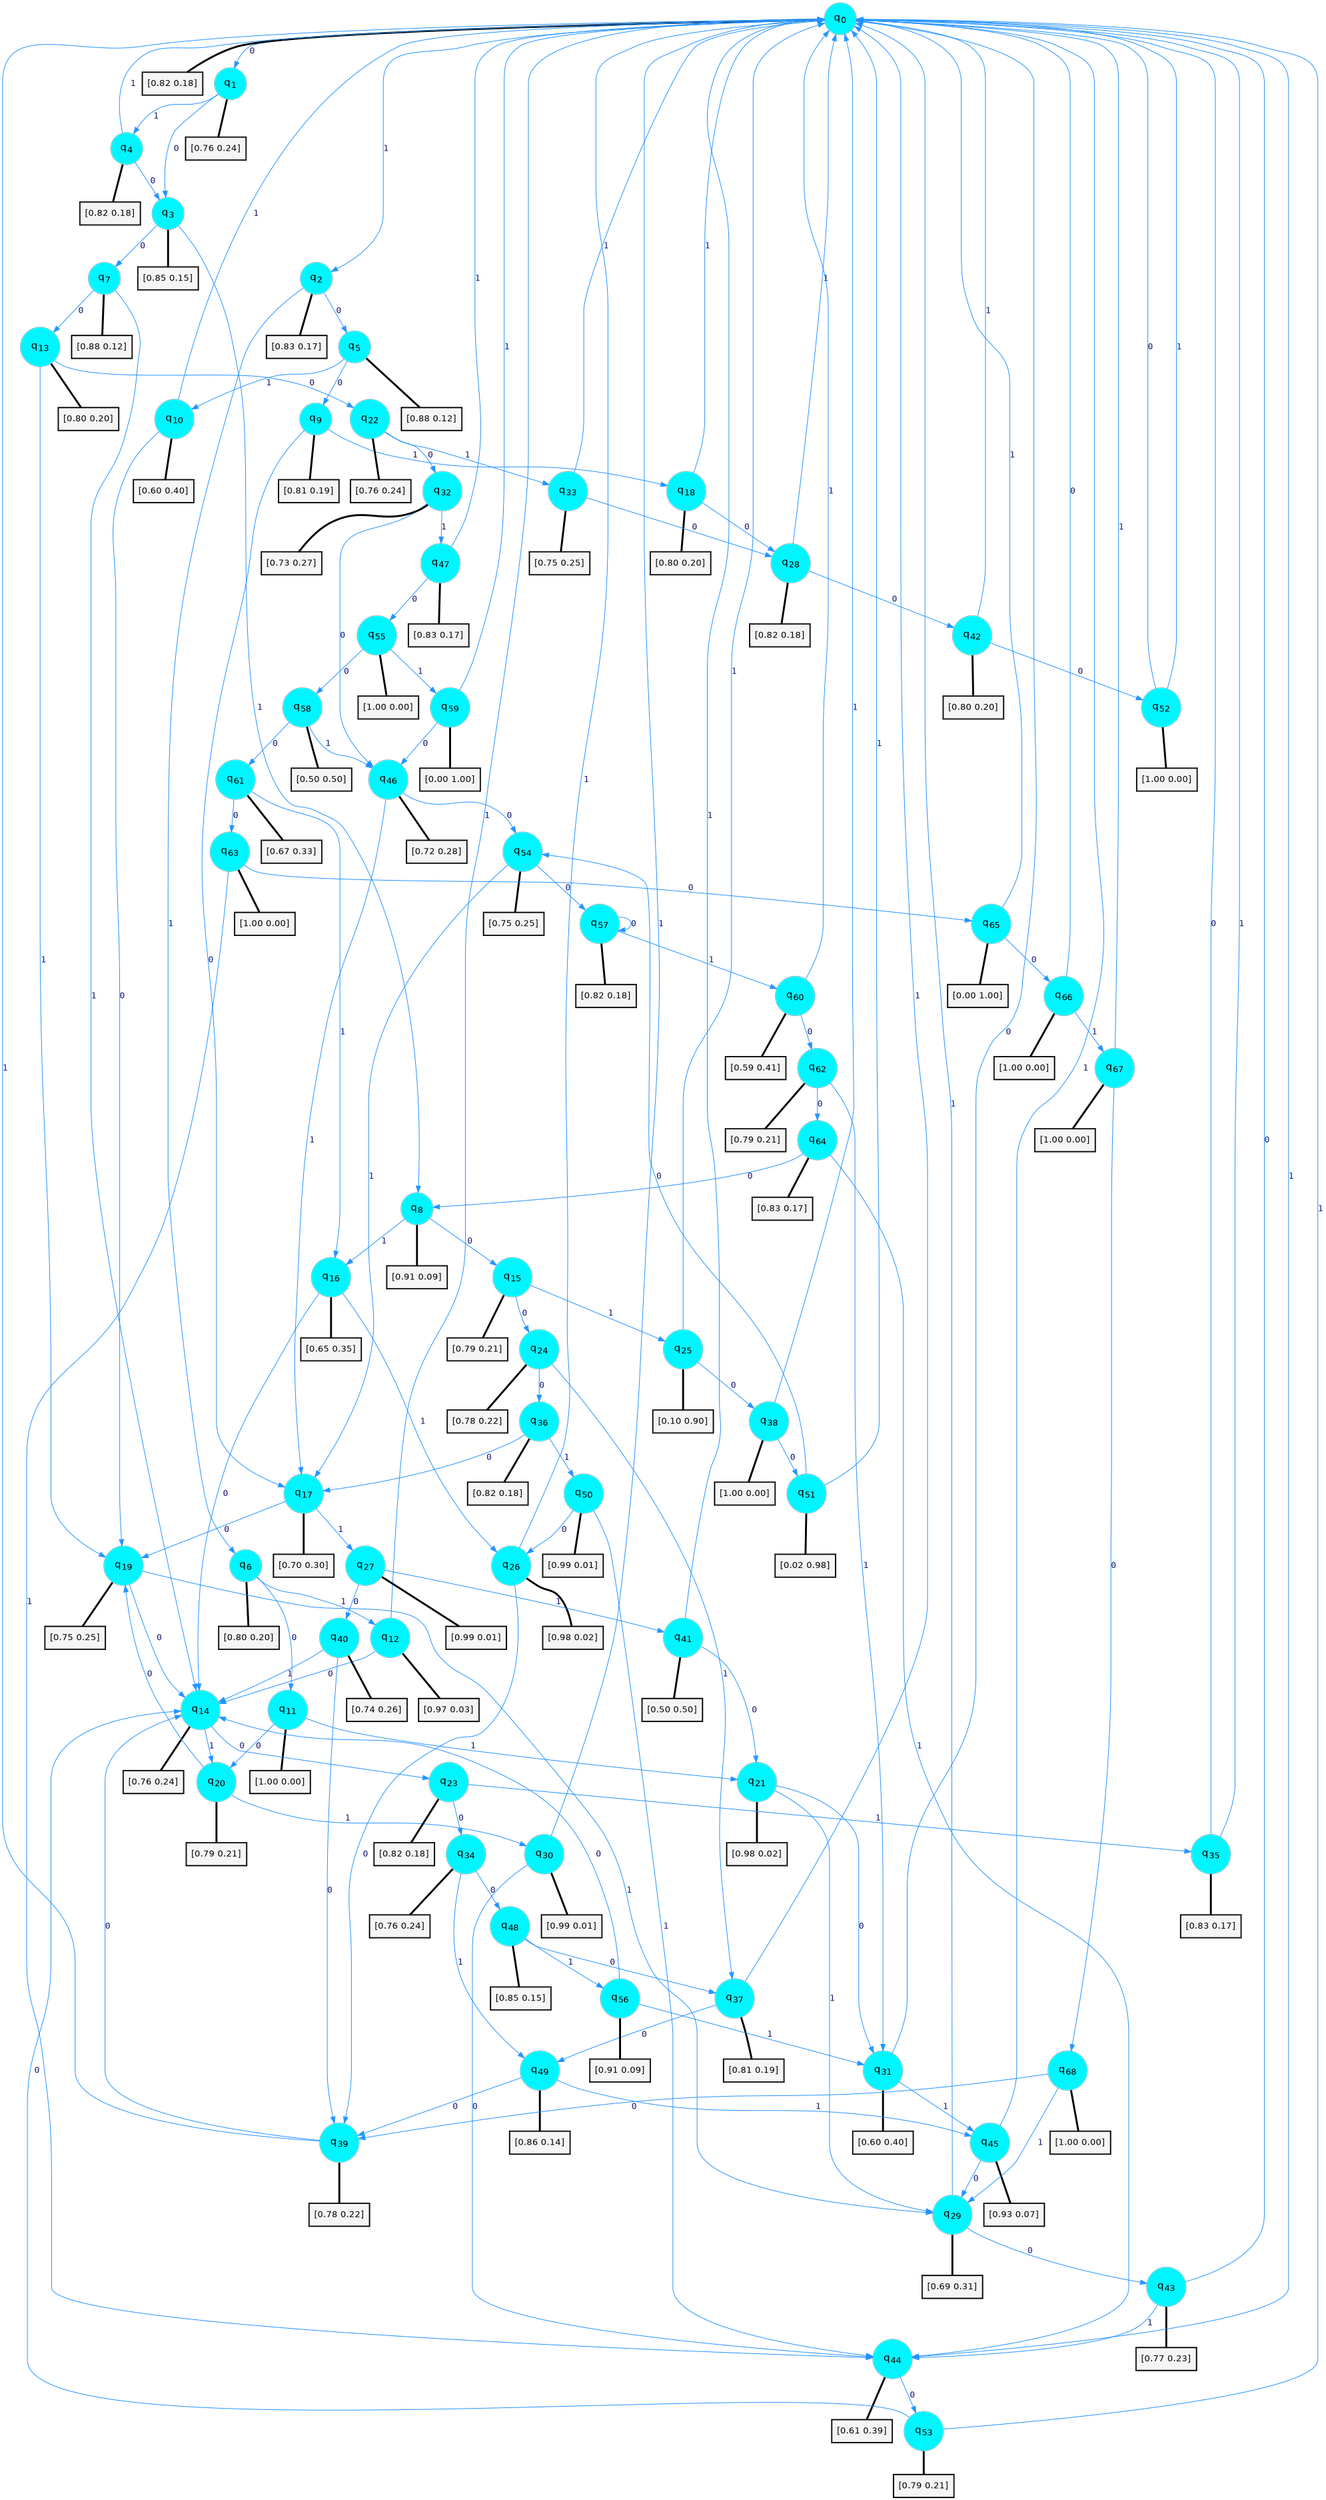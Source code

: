 digraph G {
graph [
bgcolor=transparent, dpi=300, rankdir=TD, size="40,25"];
node [
color=gray, fillcolor=turquoise1, fontcolor=black, fontname=Helvetica, fontsize=16, fontweight=bold, shape=circle, style=filled];
edge [
arrowsize=1, color=dodgerblue1, fontcolor=midnightblue, fontname=courier, fontweight=bold, penwidth=1, style=solid, weight=20];
0[label=<q<SUB>0</SUB>>];
1[label=<q<SUB>1</SUB>>];
2[label=<q<SUB>2</SUB>>];
3[label=<q<SUB>3</SUB>>];
4[label=<q<SUB>4</SUB>>];
5[label=<q<SUB>5</SUB>>];
6[label=<q<SUB>6</SUB>>];
7[label=<q<SUB>7</SUB>>];
8[label=<q<SUB>8</SUB>>];
9[label=<q<SUB>9</SUB>>];
10[label=<q<SUB>10</SUB>>];
11[label=<q<SUB>11</SUB>>];
12[label=<q<SUB>12</SUB>>];
13[label=<q<SUB>13</SUB>>];
14[label=<q<SUB>14</SUB>>];
15[label=<q<SUB>15</SUB>>];
16[label=<q<SUB>16</SUB>>];
17[label=<q<SUB>17</SUB>>];
18[label=<q<SUB>18</SUB>>];
19[label=<q<SUB>19</SUB>>];
20[label=<q<SUB>20</SUB>>];
21[label=<q<SUB>21</SUB>>];
22[label=<q<SUB>22</SUB>>];
23[label=<q<SUB>23</SUB>>];
24[label=<q<SUB>24</SUB>>];
25[label=<q<SUB>25</SUB>>];
26[label=<q<SUB>26</SUB>>];
27[label=<q<SUB>27</SUB>>];
28[label=<q<SUB>28</SUB>>];
29[label=<q<SUB>29</SUB>>];
30[label=<q<SUB>30</SUB>>];
31[label=<q<SUB>31</SUB>>];
32[label=<q<SUB>32</SUB>>];
33[label=<q<SUB>33</SUB>>];
34[label=<q<SUB>34</SUB>>];
35[label=<q<SUB>35</SUB>>];
36[label=<q<SUB>36</SUB>>];
37[label=<q<SUB>37</SUB>>];
38[label=<q<SUB>38</SUB>>];
39[label=<q<SUB>39</SUB>>];
40[label=<q<SUB>40</SUB>>];
41[label=<q<SUB>41</SUB>>];
42[label=<q<SUB>42</SUB>>];
43[label=<q<SUB>43</SUB>>];
44[label=<q<SUB>44</SUB>>];
45[label=<q<SUB>45</SUB>>];
46[label=<q<SUB>46</SUB>>];
47[label=<q<SUB>47</SUB>>];
48[label=<q<SUB>48</SUB>>];
49[label=<q<SUB>49</SUB>>];
50[label=<q<SUB>50</SUB>>];
51[label=<q<SUB>51</SUB>>];
52[label=<q<SUB>52</SUB>>];
53[label=<q<SUB>53</SUB>>];
54[label=<q<SUB>54</SUB>>];
55[label=<q<SUB>55</SUB>>];
56[label=<q<SUB>56</SUB>>];
57[label=<q<SUB>57</SUB>>];
58[label=<q<SUB>58</SUB>>];
59[label=<q<SUB>59</SUB>>];
60[label=<q<SUB>60</SUB>>];
61[label=<q<SUB>61</SUB>>];
62[label=<q<SUB>62</SUB>>];
63[label=<q<SUB>63</SUB>>];
64[label=<q<SUB>64</SUB>>];
65[label=<q<SUB>65</SUB>>];
66[label=<q<SUB>66</SUB>>];
67[label=<q<SUB>67</SUB>>];
68[label=<q<SUB>68</SUB>>];
69[label="[0.82 0.18]", shape=box,fontcolor=black, fontname=Helvetica, fontsize=14, penwidth=2, fillcolor=whitesmoke,color=black];
70[label="[0.76 0.24]", shape=box,fontcolor=black, fontname=Helvetica, fontsize=14, penwidth=2, fillcolor=whitesmoke,color=black];
71[label="[0.83 0.17]", shape=box,fontcolor=black, fontname=Helvetica, fontsize=14, penwidth=2, fillcolor=whitesmoke,color=black];
72[label="[0.85 0.15]", shape=box,fontcolor=black, fontname=Helvetica, fontsize=14, penwidth=2, fillcolor=whitesmoke,color=black];
73[label="[0.82 0.18]", shape=box,fontcolor=black, fontname=Helvetica, fontsize=14, penwidth=2, fillcolor=whitesmoke,color=black];
74[label="[0.88 0.12]", shape=box,fontcolor=black, fontname=Helvetica, fontsize=14, penwidth=2, fillcolor=whitesmoke,color=black];
75[label="[0.80 0.20]", shape=box,fontcolor=black, fontname=Helvetica, fontsize=14, penwidth=2, fillcolor=whitesmoke,color=black];
76[label="[0.88 0.12]", shape=box,fontcolor=black, fontname=Helvetica, fontsize=14, penwidth=2, fillcolor=whitesmoke,color=black];
77[label="[0.91 0.09]", shape=box,fontcolor=black, fontname=Helvetica, fontsize=14, penwidth=2, fillcolor=whitesmoke,color=black];
78[label="[0.81 0.19]", shape=box,fontcolor=black, fontname=Helvetica, fontsize=14, penwidth=2, fillcolor=whitesmoke,color=black];
79[label="[0.60 0.40]", shape=box,fontcolor=black, fontname=Helvetica, fontsize=14, penwidth=2, fillcolor=whitesmoke,color=black];
80[label="[1.00 0.00]", shape=box,fontcolor=black, fontname=Helvetica, fontsize=14, penwidth=2, fillcolor=whitesmoke,color=black];
81[label="[0.97 0.03]", shape=box,fontcolor=black, fontname=Helvetica, fontsize=14, penwidth=2, fillcolor=whitesmoke,color=black];
82[label="[0.80 0.20]", shape=box,fontcolor=black, fontname=Helvetica, fontsize=14, penwidth=2, fillcolor=whitesmoke,color=black];
83[label="[0.76 0.24]", shape=box,fontcolor=black, fontname=Helvetica, fontsize=14, penwidth=2, fillcolor=whitesmoke,color=black];
84[label="[0.79 0.21]", shape=box,fontcolor=black, fontname=Helvetica, fontsize=14, penwidth=2, fillcolor=whitesmoke,color=black];
85[label="[0.65 0.35]", shape=box,fontcolor=black, fontname=Helvetica, fontsize=14, penwidth=2, fillcolor=whitesmoke,color=black];
86[label="[0.70 0.30]", shape=box,fontcolor=black, fontname=Helvetica, fontsize=14, penwidth=2, fillcolor=whitesmoke,color=black];
87[label="[0.80 0.20]", shape=box,fontcolor=black, fontname=Helvetica, fontsize=14, penwidth=2, fillcolor=whitesmoke,color=black];
88[label="[0.75 0.25]", shape=box,fontcolor=black, fontname=Helvetica, fontsize=14, penwidth=2, fillcolor=whitesmoke,color=black];
89[label="[0.79 0.21]", shape=box,fontcolor=black, fontname=Helvetica, fontsize=14, penwidth=2, fillcolor=whitesmoke,color=black];
90[label="[0.98 0.02]", shape=box,fontcolor=black, fontname=Helvetica, fontsize=14, penwidth=2, fillcolor=whitesmoke,color=black];
91[label="[0.76 0.24]", shape=box,fontcolor=black, fontname=Helvetica, fontsize=14, penwidth=2, fillcolor=whitesmoke,color=black];
92[label="[0.82 0.18]", shape=box,fontcolor=black, fontname=Helvetica, fontsize=14, penwidth=2, fillcolor=whitesmoke,color=black];
93[label="[0.78 0.22]", shape=box,fontcolor=black, fontname=Helvetica, fontsize=14, penwidth=2, fillcolor=whitesmoke,color=black];
94[label="[0.10 0.90]", shape=box,fontcolor=black, fontname=Helvetica, fontsize=14, penwidth=2, fillcolor=whitesmoke,color=black];
95[label="[0.98 0.02]", shape=box,fontcolor=black, fontname=Helvetica, fontsize=14, penwidth=2, fillcolor=whitesmoke,color=black];
96[label="[0.99 0.01]", shape=box,fontcolor=black, fontname=Helvetica, fontsize=14, penwidth=2, fillcolor=whitesmoke,color=black];
97[label="[0.82 0.18]", shape=box,fontcolor=black, fontname=Helvetica, fontsize=14, penwidth=2, fillcolor=whitesmoke,color=black];
98[label="[0.69 0.31]", shape=box,fontcolor=black, fontname=Helvetica, fontsize=14, penwidth=2, fillcolor=whitesmoke,color=black];
99[label="[0.99 0.01]", shape=box,fontcolor=black, fontname=Helvetica, fontsize=14, penwidth=2, fillcolor=whitesmoke,color=black];
100[label="[0.60 0.40]", shape=box,fontcolor=black, fontname=Helvetica, fontsize=14, penwidth=2, fillcolor=whitesmoke,color=black];
101[label="[0.73 0.27]", shape=box,fontcolor=black, fontname=Helvetica, fontsize=14, penwidth=2, fillcolor=whitesmoke,color=black];
102[label="[0.75 0.25]", shape=box,fontcolor=black, fontname=Helvetica, fontsize=14, penwidth=2, fillcolor=whitesmoke,color=black];
103[label="[0.76 0.24]", shape=box,fontcolor=black, fontname=Helvetica, fontsize=14, penwidth=2, fillcolor=whitesmoke,color=black];
104[label="[0.83 0.17]", shape=box,fontcolor=black, fontname=Helvetica, fontsize=14, penwidth=2, fillcolor=whitesmoke,color=black];
105[label="[0.82 0.18]", shape=box,fontcolor=black, fontname=Helvetica, fontsize=14, penwidth=2, fillcolor=whitesmoke,color=black];
106[label="[0.81 0.19]", shape=box,fontcolor=black, fontname=Helvetica, fontsize=14, penwidth=2, fillcolor=whitesmoke,color=black];
107[label="[1.00 0.00]", shape=box,fontcolor=black, fontname=Helvetica, fontsize=14, penwidth=2, fillcolor=whitesmoke,color=black];
108[label="[0.78 0.22]", shape=box,fontcolor=black, fontname=Helvetica, fontsize=14, penwidth=2, fillcolor=whitesmoke,color=black];
109[label="[0.74 0.26]", shape=box,fontcolor=black, fontname=Helvetica, fontsize=14, penwidth=2, fillcolor=whitesmoke,color=black];
110[label="[0.50 0.50]", shape=box,fontcolor=black, fontname=Helvetica, fontsize=14, penwidth=2, fillcolor=whitesmoke,color=black];
111[label="[0.80 0.20]", shape=box,fontcolor=black, fontname=Helvetica, fontsize=14, penwidth=2, fillcolor=whitesmoke,color=black];
112[label="[0.77 0.23]", shape=box,fontcolor=black, fontname=Helvetica, fontsize=14, penwidth=2, fillcolor=whitesmoke,color=black];
113[label="[0.61 0.39]", shape=box,fontcolor=black, fontname=Helvetica, fontsize=14, penwidth=2, fillcolor=whitesmoke,color=black];
114[label="[0.93 0.07]", shape=box,fontcolor=black, fontname=Helvetica, fontsize=14, penwidth=2, fillcolor=whitesmoke,color=black];
115[label="[0.72 0.28]", shape=box,fontcolor=black, fontname=Helvetica, fontsize=14, penwidth=2, fillcolor=whitesmoke,color=black];
116[label="[0.83 0.17]", shape=box,fontcolor=black, fontname=Helvetica, fontsize=14, penwidth=2, fillcolor=whitesmoke,color=black];
117[label="[0.85 0.15]", shape=box,fontcolor=black, fontname=Helvetica, fontsize=14, penwidth=2, fillcolor=whitesmoke,color=black];
118[label="[0.86 0.14]", shape=box,fontcolor=black, fontname=Helvetica, fontsize=14, penwidth=2, fillcolor=whitesmoke,color=black];
119[label="[0.99 0.01]", shape=box,fontcolor=black, fontname=Helvetica, fontsize=14, penwidth=2, fillcolor=whitesmoke,color=black];
120[label="[0.02 0.98]", shape=box,fontcolor=black, fontname=Helvetica, fontsize=14, penwidth=2, fillcolor=whitesmoke,color=black];
121[label="[1.00 0.00]", shape=box,fontcolor=black, fontname=Helvetica, fontsize=14, penwidth=2, fillcolor=whitesmoke,color=black];
122[label="[0.79 0.21]", shape=box,fontcolor=black, fontname=Helvetica, fontsize=14, penwidth=2, fillcolor=whitesmoke,color=black];
123[label="[0.75 0.25]", shape=box,fontcolor=black, fontname=Helvetica, fontsize=14, penwidth=2, fillcolor=whitesmoke,color=black];
124[label="[1.00 0.00]", shape=box,fontcolor=black, fontname=Helvetica, fontsize=14, penwidth=2, fillcolor=whitesmoke,color=black];
125[label="[0.91 0.09]", shape=box,fontcolor=black, fontname=Helvetica, fontsize=14, penwidth=2, fillcolor=whitesmoke,color=black];
126[label="[0.82 0.18]", shape=box,fontcolor=black, fontname=Helvetica, fontsize=14, penwidth=2, fillcolor=whitesmoke,color=black];
127[label="[0.50 0.50]", shape=box,fontcolor=black, fontname=Helvetica, fontsize=14, penwidth=2, fillcolor=whitesmoke,color=black];
128[label="[0.00 1.00]", shape=box,fontcolor=black, fontname=Helvetica, fontsize=14, penwidth=2, fillcolor=whitesmoke,color=black];
129[label="[0.59 0.41]", shape=box,fontcolor=black, fontname=Helvetica, fontsize=14, penwidth=2, fillcolor=whitesmoke,color=black];
130[label="[0.67 0.33]", shape=box,fontcolor=black, fontname=Helvetica, fontsize=14, penwidth=2, fillcolor=whitesmoke,color=black];
131[label="[0.79 0.21]", shape=box,fontcolor=black, fontname=Helvetica, fontsize=14, penwidth=2, fillcolor=whitesmoke,color=black];
132[label="[1.00 0.00]", shape=box,fontcolor=black, fontname=Helvetica, fontsize=14, penwidth=2, fillcolor=whitesmoke,color=black];
133[label="[0.83 0.17]", shape=box,fontcolor=black, fontname=Helvetica, fontsize=14, penwidth=2, fillcolor=whitesmoke,color=black];
134[label="[0.00 1.00]", shape=box,fontcolor=black, fontname=Helvetica, fontsize=14, penwidth=2, fillcolor=whitesmoke,color=black];
135[label="[1.00 0.00]", shape=box,fontcolor=black, fontname=Helvetica, fontsize=14, penwidth=2, fillcolor=whitesmoke,color=black];
136[label="[1.00 0.00]", shape=box,fontcolor=black, fontname=Helvetica, fontsize=14, penwidth=2, fillcolor=whitesmoke,color=black];
137[label="[1.00 0.00]", shape=box,fontcolor=black, fontname=Helvetica, fontsize=14, penwidth=2, fillcolor=whitesmoke,color=black];
0->1 [label=0];
0->2 [label=1];
0->69 [arrowhead=none, penwidth=3,color=black];
1->3 [label=0];
1->4 [label=1];
1->70 [arrowhead=none, penwidth=3,color=black];
2->5 [label=0];
2->6 [label=1];
2->71 [arrowhead=none, penwidth=3,color=black];
3->7 [label=0];
3->8 [label=1];
3->72 [arrowhead=none, penwidth=3,color=black];
4->3 [label=0];
4->0 [label=1];
4->73 [arrowhead=none, penwidth=3,color=black];
5->9 [label=0];
5->10 [label=1];
5->74 [arrowhead=none, penwidth=3,color=black];
6->11 [label=0];
6->12 [label=1];
6->75 [arrowhead=none, penwidth=3,color=black];
7->13 [label=0];
7->14 [label=1];
7->76 [arrowhead=none, penwidth=3,color=black];
8->15 [label=0];
8->16 [label=1];
8->77 [arrowhead=none, penwidth=3,color=black];
9->17 [label=0];
9->18 [label=1];
9->78 [arrowhead=none, penwidth=3,color=black];
10->19 [label=0];
10->0 [label=1];
10->79 [arrowhead=none, penwidth=3,color=black];
11->20 [label=0];
11->21 [label=1];
11->80 [arrowhead=none, penwidth=3,color=black];
12->14 [label=0];
12->0 [label=1];
12->81 [arrowhead=none, penwidth=3,color=black];
13->22 [label=0];
13->19 [label=1];
13->82 [arrowhead=none, penwidth=3,color=black];
14->23 [label=0];
14->20 [label=1];
14->83 [arrowhead=none, penwidth=3,color=black];
15->24 [label=0];
15->25 [label=1];
15->84 [arrowhead=none, penwidth=3,color=black];
16->14 [label=0];
16->26 [label=1];
16->85 [arrowhead=none, penwidth=3,color=black];
17->19 [label=0];
17->27 [label=1];
17->86 [arrowhead=none, penwidth=3,color=black];
18->28 [label=0];
18->0 [label=1];
18->87 [arrowhead=none, penwidth=3,color=black];
19->14 [label=0];
19->29 [label=1];
19->88 [arrowhead=none, penwidth=3,color=black];
20->19 [label=0];
20->30 [label=1];
20->89 [arrowhead=none, penwidth=3,color=black];
21->31 [label=0];
21->29 [label=1];
21->90 [arrowhead=none, penwidth=3,color=black];
22->32 [label=0];
22->33 [label=1];
22->91 [arrowhead=none, penwidth=3,color=black];
23->34 [label=0];
23->35 [label=1];
23->92 [arrowhead=none, penwidth=3,color=black];
24->36 [label=0];
24->37 [label=1];
24->93 [arrowhead=none, penwidth=3,color=black];
25->38 [label=0];
25->0 [label=1];
25->94 [arrowhead=none, penwidth=3,color=black];
26->39 [label=0];
26->0 [label=1];
26->95 [arrowhead=none, penwidth=3,color=black];
27->40 [label=0];
27->41 [label=1];
27->96 [arrowhead=none, penwidth=3,color=black];
28->42 [label=0];
28->0 [label=1];
28->97 [arrowhead=none, penwidth=3,color=black];
29->43 [label=0];
29->0 [label=1];
29->98 [arrowhead=none, penwidth=3,color=black];
30->44 [label=0];
30->0 [label=1];
30->99 [arrowhead=none, penwidth=3,color=black];
31->0 [label=0];
31->45 [label=1];
31->100 [arrowhead=none, penwidth=3,color=black];
32->46 [label=0];
32->47 [label=1];
32->101 [arrowhead=none, penwidth=3,color=black];
33->28 [label=0];
33->0 [label=1];
33->102 [arrowhead=none, penwidth=3,color=black];
34->48 [label=0];
34->49 [label=1];
34->103 [arrowhead=none, penwidth=3,color=black];
35->0 [label=0];
35->0 [label=1];
35->104 [arrowhead=none, penwidth=3,color=black];
36->17 [label=0];
36->50 [label=1];
36->105 [arrowhead=none, penwidth=3,color=black];
37->49 [label=0];
37->0 [label=1];
37->106 [arrowhead=none, penwidth=3,color=black];
38->51 [label=0];
38->0 [label=1];
38->107 [arrowhead=none, penwidth=3,color=black];
39->14 [label=0];
39->0 [label=1];
39->108 [arrowhead=none, penwidth=3,color=black];
40->39 [label=0];
40->14 [label=1];
40->109 [arrowhead=none, penwidth=3,color=black];
41->21 [label=0];
41->0 [label=1];
41->110 [arrowhead=none, penwidth=3,color=black];
42->52 [label=0];
42->0 [label=1];
42->111 [arrowhead=none, penwidth=3,color=black];
43->0 [label=0];
43->44 [label=1];
43->112 [arrowhead=none, penwidth=3,color=black];
44->53 [label=0];
44->0 [label=1];
44->113 [arrowhead=none, penwidth=3,color=black];
45->29 [label=0];
45->0 [label=1];
45->114 [arrowhead=none, penwidth=3,color=black];
46->54 [label=0];
46->17 [label=1];
46->115 [arrowhead=none, penwidth=3,color=black];
47->55 [label=0];
47->0 [label=1];
47->116 [arrowhead=none, penwidth=3,color=black];
48->37 [label=0];
48->56 [label=1];
48->117 [arrowhead=none, penwidth=3,color=black];
49->39 [label=0];
49->45 [label=1];
49->118 [arrowhead=none, penwidth=3,color=black];
50->26 [label=0];
50->44 [label=1];
50->119 [arrowhead=none, penwidth=3,color=black];
51->54 [label=0];
51->0 [label=1];
51->120 [arrowhead=none, penwidth=3,color=black];
52->0 [label=0];
52->0 [label=1];
52->121 [arrowhead=none, penwidth=3,color=black];
53->14 [label=0];
53->0 [label=1];
53->122 [arrowhead=none, penwidth=3,color=black];
54->57 [label=0];
54->17 [label=1];
54->123 [arrowhead=none, penwidth=3,color=black];
55->58 [label=0];
55->59 [label=1];
55->124 [arrowhead=none, penwidth=3,color=black];
56->14 [label=0];
56->31 [label=1];
56->125 [arrowhead=none, penwidth=3,color=black];
57->57 [label=0];
57->60 [label=1];
57->126 [arrowhead=none, penwidth=3,color=black];
58->61 [label=0];
58->46 [label=1];
58->127 [arrowhead=none, penwidth=3,color=black];
59->46 [label=0];
59->0 [label=1];
59->128 [arrowhead=none, penwidth=3,color=black];
60->62 [label=0];
60->0 [label=1];
60->129 [arrowhead=none, penwidth=3,color=black];
61->63 [label=0];
61->16 [label=1];
61->130 [arrowhead=none, penwidth=3,color=black];
62->64 [label=0];
62->31 [label=1];
62->131 [arrowhead=none, penwidth=3,color=black];
63->65 [label=0];
63->44 [label=1];
63->132 [arrowhead=none, penwidth=3,color=black];
64->8 [label=0];
64->44 [label=1];
64->133 [arrowhead=none, penwidth=3,color=black];
65->66 [label=0];
65->0 [label=1];
65->134 [arrowhead=none, penwidth=3,color=black];
66->0 [label=0];
66->67 [label=1];
66->135 [arrowhead=none, penwidth=3,color=black];
67->68 [label=0];
67->0 [label=1];
67->136 [arrowhead=none, penwidth=3,color=black];
68->39 [label=0];
68->29 [label=1];
68->137 [arrowhead=none, penwidth=3,color=black];
}

